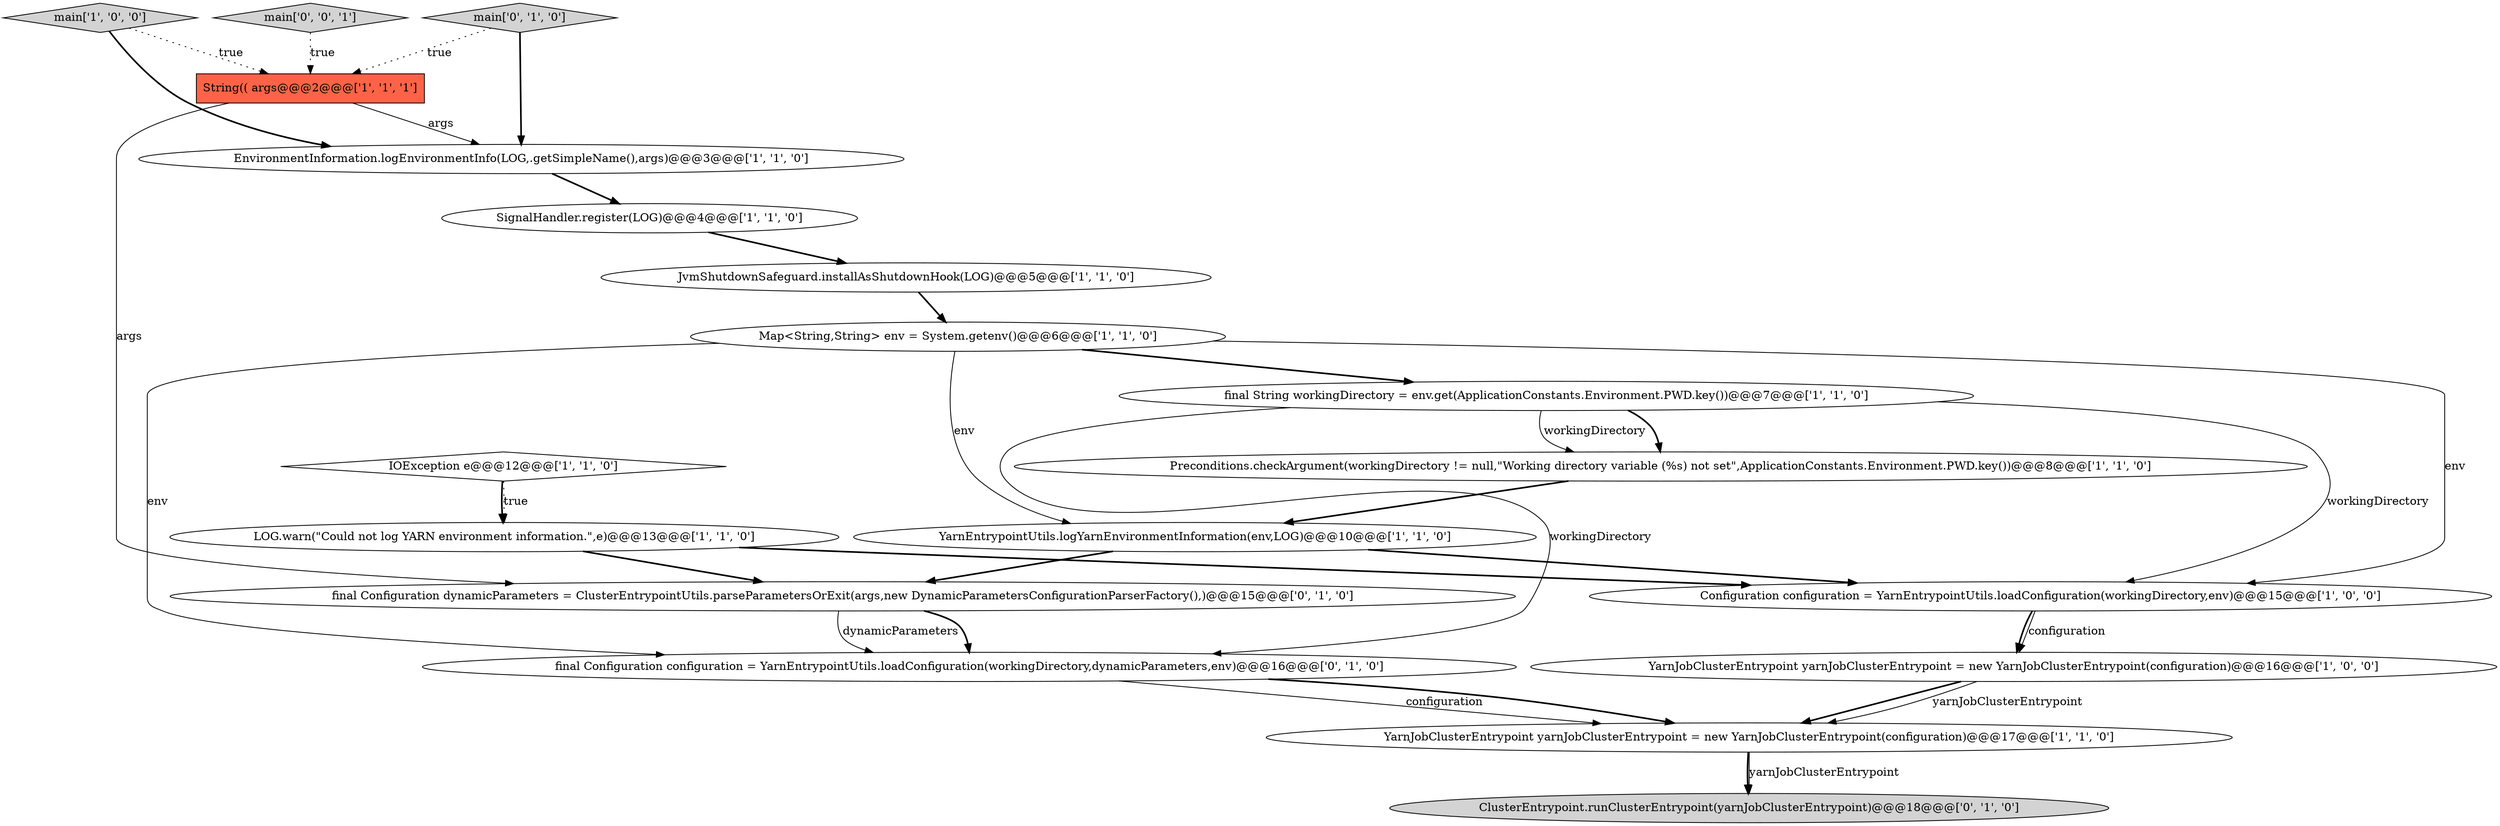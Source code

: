 digraph {
0 [style = filled, label = "SignalHandler.register(LOG)@@@4@@@['1', '1', '0']", fillcolor = white, shape = ellipse image = "AAA0AAABBB1BBB"];
10 [style = filled, label = "IOException e@@@12@@@['1', '1', '0']", fillcolor = white, shape = diamond image = "AAA0AAABBB1BBB"];
11 [style = filled, label = "YarnEntrypointUtils.logYarnEnvironmentInformation(env,LOG)@@@10@@@['1', '1', '0']", fillcolor = white, shape = ellipse image = "AAA0AAABBB1BBB"];
12 [style = filled, label = "JvmShutdownSafeguard.installAsShutdownHook(LOG)@@@5@@@['1', '1', '0']", fillcolor = white, shape = ellipse image = "AAA0AAABBB1BBB"];
16 [style = filled, label = "ClusterEntrypoint.runClusterEntrypoint(yarnJobClusterEntrypoint)@@@18@@@['0', '1', '0']", fillcolor = lightgray, shape = ellipse image = "AAA0AAABBB2BBB"];
17 [style = filled, label = "main['0', '1', '0']", fillcolor = lightgray, shape = diamond image = "AAA0AAABBB2BBB"];
9 [style = filled, label = "final String workingDirectory = env.get(ApplicationConstants.Environment.PWD.key())@@@7@@@['1', '1', '0']", fillcolor = white, shape = ellipse image = "AAA0AAABBB1BBB"];
6 [style = filled, label = "Preconditions.checkArgument(workingDirectory != null,\"Working directory variable (%s) not set\",ApplicationConstants.Environment.PWD.key())@@@8@@@['1', '1', '0']", fillcolor = white, shape = ellipse image = "AAA0AAABBB1BBB"];
2 [style = filled, label = "String(( args@@@2@@@['1', '1', '1']", fillcolor = tomato, shape = box image = "AAA0AAABBB1BBB"];
4 [style = filled, label = "Map<String,String> env = System.getenv()@@@6@@@['1', '1', '0']", fillcolor = white, shape = ellipse image = "AAA0AAABBB1BBB"];
8 [style = filled, label = "YarnJobClusterEntrypoint yarnJobClusterEntrypoint = new YarnJobClusterEntrypoint(configuration)@@@16@@@['1', '0', '0']", fillcolor = white, shape = ellipse image = "AAA0AAABBB1BBB"];
5 [style = filled, label = "LOG.warn(\"Could not log YARN environment information.\",e)@@@13@@@['1', '1', '0']", fillcolor = white, shape = ellipse image = "AAA0AAABBB1BBB"];
1 [style = filled, label = "main['1', '0', '0']", fillcolor = lightgray, shape = diamond image = "AAA0AAABBB1BBB"];
13 [style = filled, label = "EnvironmentInformation.logEnvironmentInfo(LOG,.getSimpleName(),args)@@@3@@@['1', '1', '0']", fillcolor = white, shape = ellipse image = "AAA0AAABBB1BBB"];
3 [style = filled, label = "YarnJobClusterEntrypoint yarnJobClusterEntrypoint = new YarnJobClusterEntrypoint(configuration)@@@17@@@['1', '1', '0']", fillcolor = white, shape = ellipse image = "AAA0AAABBB1BBB"];
14 [style = filled, label = "final Configuration dynamicParameters = ClusterEntrypointUtils.parseParametersOrExit(args,new DynamicParametersConfigurationParserFactory(),)@@@15@@@['0', '1', '0']", fillcolor = white, shape = ellipse image = "AAA0AAABBB2BBB"];
7 [style = filled, label = "Configuration configuration = YarnEntrypointUtils.loadConfiguration(workingDirectory,env)@@@15@@@['1', '0', '0']", fillcolor = white, shape = ellipse image = "AAA0AAABBB1BBB"];
15 [style = filled, label = "final Configuration configuration = YarnEntrypointUtils.loadConfiguration(workingDirectory,dynamicParameters,env)@@@16@@@['0', '1', '0']", fillcolor = white, shape = ellipse image = "AAA1AAABBB2BBB"];
18 [style = filled, label = "main['0', '0', '1']", fillcolor = lightgray, shape = diamond image = "AAA0AAABBB3BBB"];
2->13 [style = solid, label="args"];
5->14 [style = bold, label=""];
7->8 [style = bold, label=""];
7->8 [style = solid, label="configuration"];
13->0 [style = bold, label=""];
15->3 [style = solid, label="configuration"];
6->11 [style = bold, label=""];
12->4 [style = bold, label=""];
4->7 [style = solid, label="env"];
9->15 [style = solid, label="workingDirectory"];
4->11 [style = solid, label="env"];
11->14 [style = bold, label=""];
8->3 [style = bold, label=""];
9->6 [style = bold, label=""];
11->7 [style = bold, label=""];
14->15 [style = solid, label="dynamicParameters"];
9->7 [style = solid, label="workingDirectory"];
0->12 [style = bold, label=""];
17->13 [style = bold, label=""];
4->9 [style = bold, label=""];
9->6 [style = solid, label="workingDirectory"];
2->14 [style = solid, label="args"];
17->2 [style = dotted, label="true"];
4->15 [style = solid, label="env"];
15->3 [style = bold, label=""];
8->3 [style = solid, label="yarnJobClusterEntrypoint"];
1->2 [style = dotted, label="true"];
18->2 [style = dotted, label="true"];
3->16 [style = bold, label=""];
14->15 [style = bold, label=""];
3->16 [style = solid, label="yarnJobClusterEntrypoint"];
10->5 [style = bold, label=""];
5->7 [style = bold, label=""];
10->5 [style = dotted, label="true"];
1->13 [style = bold, label=""];
}
